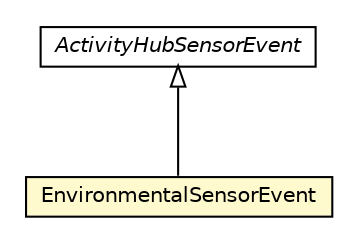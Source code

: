 #!/usr/local/bin/dot
#
# Class diagram 
# Generated by UMLGraph version R5_6-24-gf6e263 (http://www.umlgraph.org/)
#

digraph G {
	edge [fontname="Helvetica",fontsize=10,labelfontname="Helvetica",labelfontsize=10];
	node [fontname="Helvetica",fontsize=10,shape=plaintext];
	nodesep=0.25;
	ranksep=0.5;
	// org.universAAL.ontology.activityhub.ActivityHubSensorEvent
	c3867351 [label=<<table title="org.universAAL.ontology.activityhub.ActivityHubSensorEvent" border="0" cellborder="1" cellspacing="0" cellpadding="2" port="p" href="./ActivityHubSensorEvent.html">
		<tr><td><table border="0" cellspacing="0" cellpadding="1">
<tr><td align="center" balign="center"><font face="Helvetica-Oblique"> ActivityHubSensorEvent </font></td></tr>
		</table></td></tr>
		</table>>, URL="./ActivityHubSensorEvent.html", fontname="Helvetica", fontcolor="black", fontsize=10.0];
	// org.universAAL.ontology.activityhub.EnvironmentalSensorEvent
	c3867358 [label=<<table title="org.universAAL.ontology.activityhub.EnvironmentalSensorEvent" border="0" cellborder="1" cellspacing="0" cellpadding="2" port="p" bgcolor="lemonChiffon" href="./EnvironmentalSensorEvent.html">
		<tr><td><table border="0" cellspacing="0" cellpadding="1">
<tr><td align="center" balign="center"> EnvironmentalSensorEvent </td></tr>
		</table></td></tr>
		</table>>, URL="./EnvironmentalSensorEvent.html", fontname="Helvetica", fontcolor="black", fontsize=10.0];
	//org.universAAL.ontology.activityhub.EnvironmentalSensorEvent extends org.universAAL.ontology.activityhub.ActivityHubSensorEvent
	c3867351:p -> c3867358:p [dir=back,arrowtail=empty];
}

